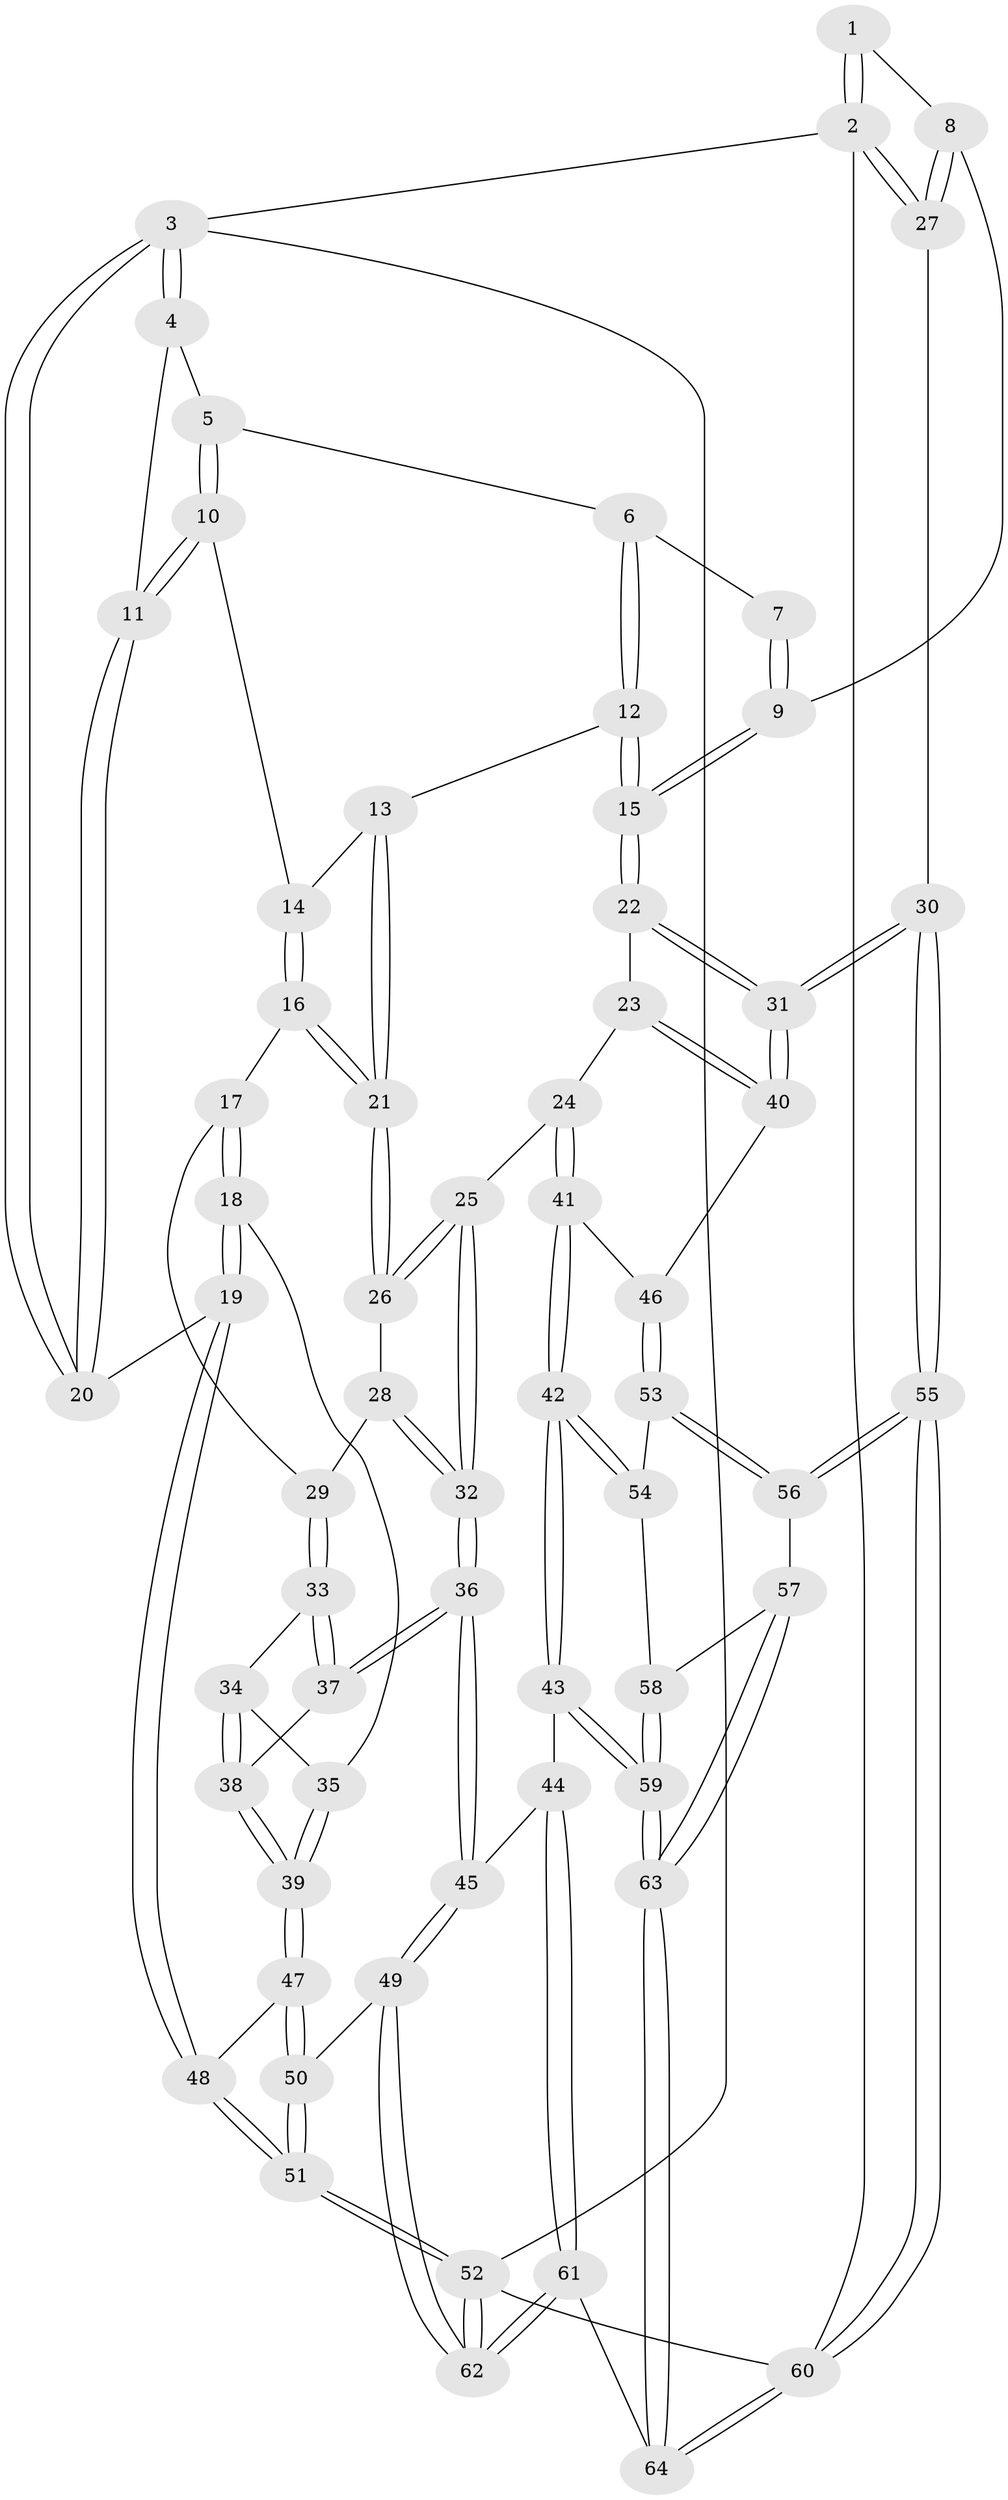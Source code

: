 // coarse degree distribution, {4: 0.5135135135135135, 7: 0.02702702702702703, 2: 0.02702702702702703, 5: 0.21621621621621623, 6: 0.08108108108108109, 3: 0.13513513513513514}
// Generated by graph-tools (version 1.1) at 2025/24/03/03/25 07:24:37]
// undirected, 64 vertices, 157 edges
graph export_dot {
graph [start="1"]
  node [color=gray90,style=filled];
  1 [pos="+1+0"];
  2 [pos="+1+0"];
  3 [pos="+0+0"];
  4 [pos="+0.0854339311380969+0"];
  5 [pos="+0.4210499667547502+0"];
  6 [pos="+0.4907792957166606+0"];
  7 [pos="+0.8194759300836174+0"];
  8 [pos="+0.9182154111732141+0.22363531641600726"];
  9 [pos="+0.8481433452966706+0.21994889267588327"];
  10 [pos="+0.17293290781781+0.13025713868068556"];
  11 [pos="+0.10312712415038044+0.13626870265674776"];
  12 [pos="+0.5266639116167909+0.1250459192808204"];
  13 [pos="+0.49237696521472607+0.18098010790794639"];
  14 [pos="+0.17956308858179368+0.1349383949707657"];
  15 [pos="+0.8251457032004488+0.23116572866928617"];
  16 [pos="+0.28879542174232675+0.298584410340522"];
  17 [pos="+0.27238999514548545+0.3178911439546833"];
  18 [pos="+0+0.3731956363548297"];
  19 [pos="+0+0.3612599445468241"];
  20 [pos="+0+0.3206889013242743"];
  21 [pos="+0.4708013250232828+0.2434273868118572"];
  22 [pos="+0.7583058169515033+0.43203883716793023"];
  23 [pos="+0.7508197564454436+0.43860935370481263"];
  24 [pos="+0.5839548541787123+0.48970309832493847"];
  25 [pos="+0.5792821783549864+0.488006199000712"];
  26 [pos="+0.4851587911025914+0.308769226492198"];
  27 [pos="+1+0.29307290835211175"];
  28 [pos="+0.3418126797462907+0.4464004145570962"];
  29 [pos="+0.28594085147035364+0.44119979231468703"];
  30 [pos="+1+0.591139367902359"];
  31 [pos="+1+0.5899476911182627"];
  32 [pos="+0.44359324513533444+0.5631271227883691"];
  33 [pos="+0.2581415904266234+0.4712742912586644"];
  34 [pos="+0.22591849022812868+0.49228154399428076"];
  35 [pos="+0.07838364492229875+0.4403898102935276"];
  36 [pos="+0.429385151293384+0.5806492452107771"];
  37 [pos="+0.3847845017969474+0.5762206986484809"];
  38 [pos="+0.24050707504580812+0.5964041843370166"];
  39 [pos="+0.21081511401431427+0.6599308070869839"];
  40 [pos="+0.8182082663306778+0.6631188963614734"];
  41 [pos="+0.6283106809885787+0.6373986776876313"];
  42 [pos="+0.5837918605754487+0.7669014060766695"];
  43 [pos="+0.4786582787456901+0.8158091559672858"];
  44 [pos="+0.4345657878184191+0.8075401050766435"];
  45 [pos="+0.4022784704007672+0.792479782739759"];
  46 [pos="+0.8029441777206486+0.6807464674006954"];
  47 [pos="+0.19725652060956836+0.6961960899248844"];
  48 [pos="+0+0.5426753629857063"];
  49 [pos="+0.27108250380981785+0.8144949858127869"];
  50 [pos="+0.24639598889030861+0.8032436735795362"];
  51 [pos="+0+1"];
  52 [pos="+0+1"];
  53 [pos="+0.7928548262688642+0.7783633016968231"];
  54 [pos="+0.6507765500562436+0.797076672072869"];
  55 [pos="+1+0.9744787530449003"];
  56 [pos="+0.8223386508051767+0.823408479812323"];
  57 [pos="+0.7446320805508331+0.948638123662684"];
  58 [pos="+0.6529856578392598+0.8049934649683193"];
  59 [pos="+0.6416176422969022+1"];
  60 [pos="+1+1"];
  61 [pos="+0.39485081249274867+1"];
  62 [pos="+0.2739156513298779+1"];
  63 [pos="+0.6764359872729799+1"];
  64 [pos="+0.6810821250695133+1"];
  1 -- 2;
  1 -- 2;
  1 -- 8;
  2 -- 3;
  2 -- 27;
  2 -- 27;
  2 -- 60;
  3 -- 4;
  3 -- 4;
  3 -- 20;
  3 -- 20;
  3 -- 52;
  4 -- 5;
  4 -- 11;
  5 -- 6;
  5 -- 10;
  5 -- 10;
  6 -- 7;
  6 -- 12;
  6 -- 12;
  7 -- 9;
  7 -- 9;
  8 -- 9;
  8 -- 27;
  8 -- 27;
  9 -- 15;
  9 -- 15;
  10 -- 11;
  10 -- 11;
  10 -- 14;
  11 -- 20;
  11 -- 20;
  12 -- 13;
  12 -- 15;
  12 -- 15;
  13 -- 14;
  13 -- 21;
  13 -- 21;
  14 -- 16;
  14 -- 16;
  15 -- 22;
  15 -- 22;
  16 -- 17;
  16 -- 21;
  16 -- 21;
  17 -- 18;
  17 -- 18;
  17 -- 29;
  18 -- 19;
  18 -- 19;
  18 -- 35;
  19 -- 20;
  19 -- 48;
  19 -- 48;
  21 -- 26;
  21 -- 26;
  22 -- 23;
  22 -- 31;
  22 -- 31;
  23 -- 24;
  23 -- 40;
  23 -- 40;
  24 -- 25;
  24 -- 41;
  24 -- 41;
  25 -- 26;
  25 -- 26;
  25 -- 32;
  25 -- 32;
  26 -- 28;
  27 -- 30;
  28 -- 29;
  28 -- 32;
  28 -- 32;
  29 -- 33;
  29 -- 33;
  30 -- 31;
  30 -- 31;
  30 -- 55;
  30 -- 55;
  31 -- 40;
  31 -- 40;
  32 -- 36;
  32 -- 36;
  33 -- 34;
  33 -- 37;
  33 -- 37;
  34 -- 35;
  34 -- 38;
  34 -- 38;
  35 -- 39;
  35 -- 39;
  36 -- 37;
  36 -- 37;
  36 -- 45;
  36 -- 45;
  37 -- 38;
  38 -- 39;
  38 -- 39;
  39 -- 47;
  39 -- 47;
  40 -- 46;
  41 -- 42;
  41 -- 42;
  41 -- 46;
  42 -- 43;
  42 -- 43;
  42 -- 54;
  42 -- 54;
  43 -- 44;
  43 -- 59;
  43 -- 59;
  44 -- 45;
  44 -- 61;
  44 -- 61;
  45 -- 49;
  45 -- 49;
  46 -- 53;
  46 -- 53;
  47 -- 48;
  47 -- 50;
  47 -- 50;
  48 -- 51;
  48 -- 51;
  49 -- 50;
  49 -- 62;
  49 -- 62;
  50 -- 51;
  50 -- 51;
  51 -- 52;
  51 -- 52;
  52 -- 62;
  52 -- 62;
  52 -- 60;
  53 -- 54;
  53 -- 56;
  53 -- 56;
  54 -- 58;
  55 -- 56;
  55 -- 56;
  55 -- 60;
  55 -- 60;
  56 -- 57;
  57 -- 58;
  57 -- 63;
  57 -- 63;
  58 -- 59;
  58 -- 59;
  59 -- 63;
  59 -- 63;
  60 -- 64;
  60 -- 64;
  61 -- 62;
  61 -- 62;
  61 -- 64;
  63 -- 64;
  63 -- 64;
}
